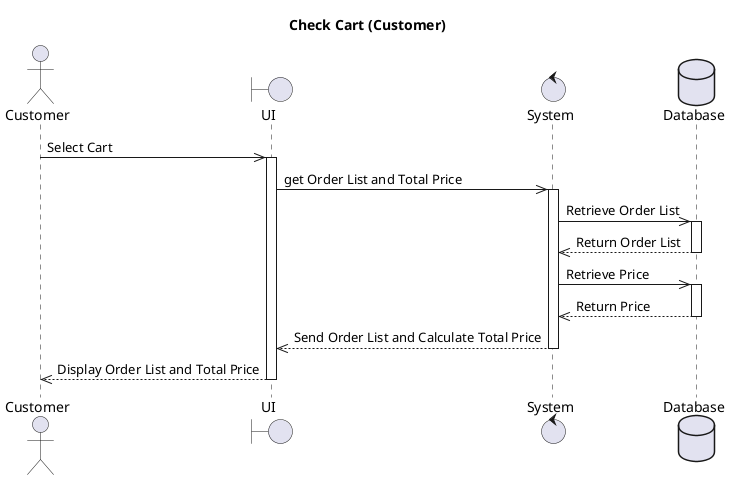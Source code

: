 ' @startuml
Title Check Cart (Customer)
Actor Customer
boundary UI
control System
database Database

Customer ->> UI : Select Cart
activate UI
UI ->> System : get Order List and Total Price
activate System
System ->> Database : Retrieve Order List
activate Database
Database -->> System : Return Order List
deactivate Database
System ->> Database : Retrieve Price
activate Database
Database -->> System : Return Price
deactivate Database
System -->> UI : Send Order List and Calculate Total Price
deactivate System
UI -->> Customer : Display Order List and Total Price
deactivate UI
@enduml
